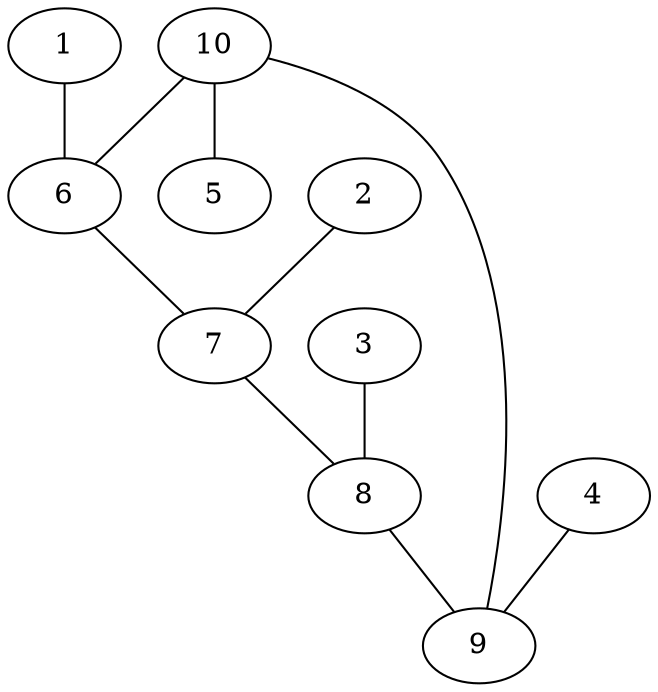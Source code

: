  strict graph {  
 node [shape= ellipse];
1	10	2	3	4	5	6	7	8	9	
1--6;
10--9;
10--6;
10--5;
2--7;
3--8;
4--9;
5--10;
6--7;
6--10;
6--1;
7--6;
7--8;
7--2;
8--7;
8--9;
8--3;
9--8;
9--10;
9--4;
}
